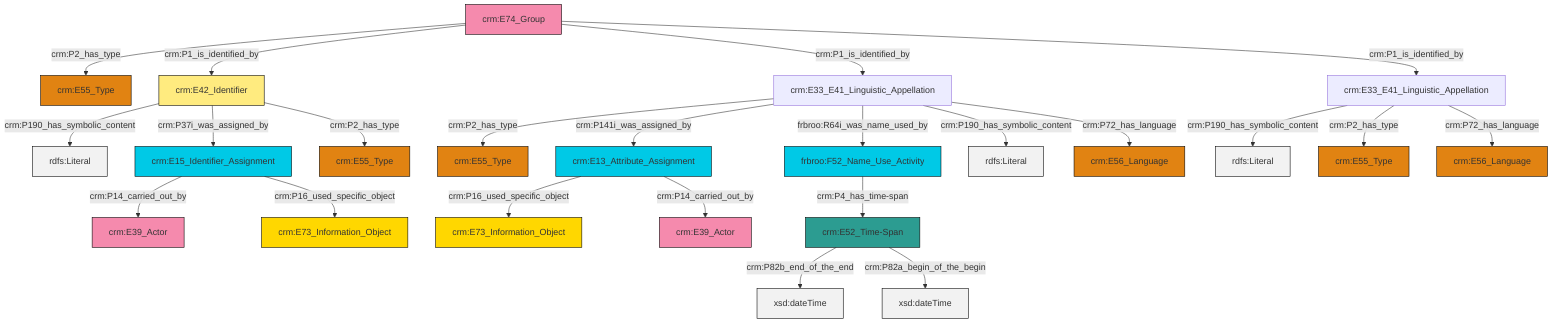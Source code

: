 graph TD
classDef Literal fill:#f2f2f2,stroke:#000000;
classDef CRM_Entity fill:#FFFFFF,stroke:#000000;
classDef Temporal_Entity fill:#00C9E6, stroke:#000000;
classDef Type fill:#E18312, stroke:#000000;
classDef Time-Span fill:#2C9C91, stroke:#000000;
classDef Appellation fill:#FFEB7F, stroke:#000000;
classDef Place fill:#008836, stroke:#000000;
classDef Persistent_Item fill:#B266B2, stroke:#000000;
classDef Conceptual_Object fill:#FFD700, stroke:#000000;
classDef Physical_Thing fill:#D2B48C, stroke:#000000;
classDef Actor fill:#f58aad, stroke:#000000;
classDef PC_Classes fill:#4ce600, stroke:#000000;
classDef Multi fill:#cccccc,stroke:#000000;

2["crm:E33_E41_Linguistic_Appellation"]:::Default -->|crm:P2_has_type| 3["crm:E55_Type"]:::Type
7["crm:E52_Time-Span"]:::Time-Span -->|crm:P82b_end_of_the_end| 8[xsd:dateTime]:::Literal
15["crm:E15_Identifier_Assignment"]:::Temporal_Entity -->|crm:P14_carried_out_by| 16["crm:E39_Actor"]:::Actor
13["crm:E33_E41_Linguistic_Appellation"]:::Default -->|crm:P190_has_symbolic_content| 17[rdfs:Literal]:::Literal
13["crm:E33_E41_Linguistic_Appellation"]:::Default -->|crm:P2_has_type| 18["crm:E55_Type"]:::Type
15["crm:E15_Identifier_Assignment"]:::Temporal_Entity -->|crm:P16_used_specific_object| 19["crm:E73_Information_Object"]:::Conceptual_Object
0["crm:E13_Attribute_Assignment"]:::Temporal_Entity -->|crm:P16_used_specific_object| 23["crm:E73_Information_Object"]:::Conceptual_Object
13["crm:E33_E41_Linguistic_Appellation"]:::Default -->|crm:P72_has_language| 9["crm:E56_Language"]:::Type
11["frbroo:F52_Name_Use_Activity"]:::Temporal_Entity -->|crm:P4_has_time-span| 7["crm:E52_Time-Span"]:::Time-Span
31["crm:E42_Identifier"]:::Appellation -->|crm:P190_has_symbolic_content| 32[rdfs:Literal]:::Literal
7["crm:E52_Time-Span"]:::Time-Span -->|crm:P82a_begin_of_the_begin| 33[xsd:dateTime]:::Literal
35["crm:E74_Group"]:::Actor -->|crm:P2_has_type| 21["crm:E55_Type"]:::Type
0["crm:E13_Attribute_Assignment"]:::Temporal_Entity -->|crm:P14_carried_out_by| 4["crm:E39_Actor"]:::Actor
2["crm:E33_E41_Linguistic_Appellation"]:::Default -->|crm:P141i_was_assigned_by| 0["crm:E13_Attribute_Assignment"]:::Temporal_Entity
2["crm:E33_E41_Linguistic_Appellation"]:::Default -->|frbroo:R64i_was_name_used_by| 11["frbroo:F52_Name_Use_Activity"]:::Temporal_Entity
31["crm:E42_Identifier"]:::Appellation -->|crm:P37i_was_assigned_by| 15["crm:E15_Identifier_Assignment"]:::Temporal_Entity
35["crm:E74_Group"]:::Actor -->|crm:P1_is_identified_by| 31["crm:E42_Identifier"]:::Appellation
31["crm:E42_Identifier"]:::Appellation -->|crm:P2_has_type| 28["crm:E55_Type"]:::Type
35["crm:E74_Group"]:::Actor -->|crm:P1_is_identified_by| 2["crm:E33_E41_Linguistic_Appellation"]:::Default
35["crm:E74_Group"]:::Actor -->|crm:P1_is_identified_by| 13["crm:E33_E41_Linguistic_Appellation"]:::Default
2["crm:E33_E41_Linguistic_Appellation"]:::Default -->|crm:P190_has_symbolic_content| 40[rdfs:Literal]:::Literal
2["crm:E33_E41_Linguistic_Appellation"]:::Default -->|crm:P72_has_language| 25["crm:E56_Language"]:::Type